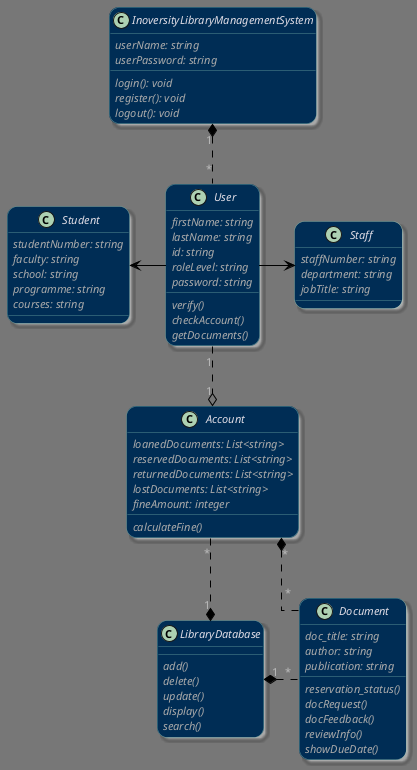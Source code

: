 @startuml
!theme reddress-darkblue
skinparam linetype ortho
skinparam classFontColor dimgrey
skinparam sequenceMessageAlign direction
skinparam groupInheritance 2
skinparam Roundcorner 20
skinparam shadowing true
skinparam class {
BackgroundColor #002D55FF
ArrowColor black
BorderColor #ADEFD1FF
AttributeFontName Candara
AttributeFontStyle Italic
FontColor  #DFDCE5FF
BorderThickness 0.25
}

' some class definitions
class InoversityLibraryManagementSystem {
    userName: string
    userPassword: string
    login(): void
    register(): void
    logout(): void
}

' these classes will be grouped together
together {
class Staff {
    staffNumber: string
    department: string
    jobTitle: string
}

class Student {
    studentNumber: string
    faculty: string
    school: string
    programme: string
    courses: string
}

class User {
    firstName: string
    lastName: string
    id: string
    roleLevel: string
    password: string
    verify()
    checkAccount()
    getDocuments()
}
}

together {
class Account {
    loanedDocuments: List<string>
    reservedDocuments: List<string>
    returnedDocuments: List<string>
    lostDocuments: List<string>
    fineAmount: integer
    calculateFine()
}

class LibraryDatabase {
    add()
    delete()
    update()
    display()
    search()
}

class Document {
    doc_title: string
    author: string
    publication: string
    reservation_status()
    docRequest()
    docFeedback()
    reviewInfo()
    showDueDate()
}
}

' entity relationships
InoversityLibraryManagementSystem "1" *.. "*" User

LibraryDatabase "1" *. "*" Document

User "1" ..o "1" Account

LibraryDatabase "1" *.left. "*" Account

Document "*" .up.* "*" Account

User -left-> Student

User -right-> Staff
@enduml

